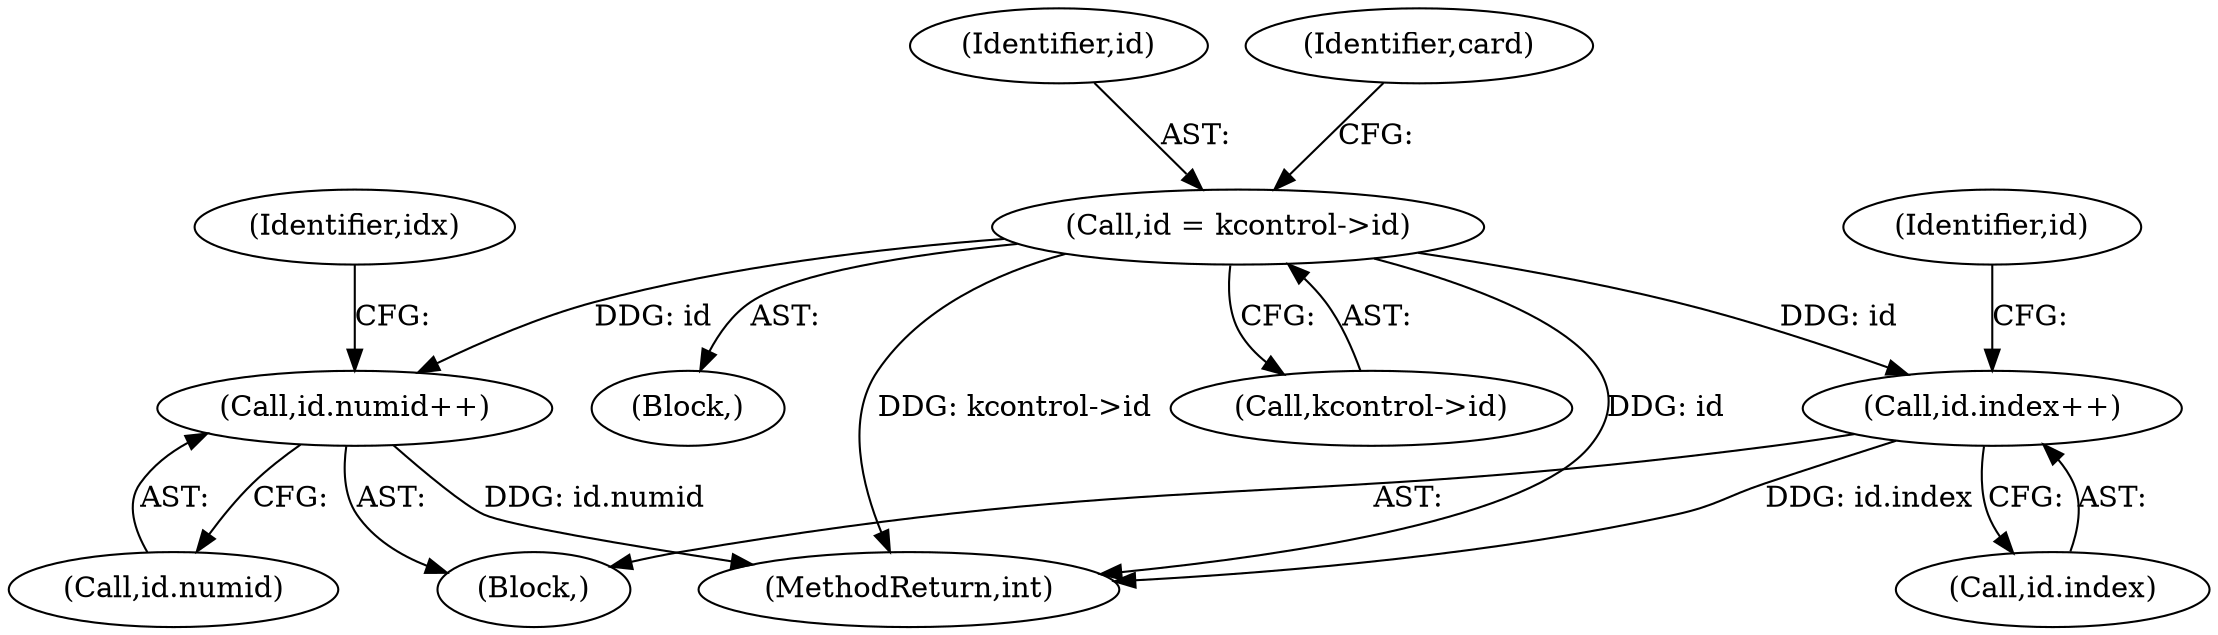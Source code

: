 digraph "0_linux_fd9f26e4eca5d08a27d12c0933fceef76ed9663d_1@pointer" {
"1000131" [label="(Call,id = kcontrol->id)"];
"1000255" [label="(Call,id.index++)"];
"1000259" [label="(Call,id.numid++)"];
"1000260" [label="(Call,id.numid)"];
"1000255" [label="(Call,id.index++)"];
"1000261" [label="(Identifier,id)"];
"1000104" [label="(Block,)"];
"1000132" [label="(Identifier,id)"];
"1000254" [label="(Block,)"];
"1000133" [label="(Call,kcontrol->id)"];
"1000259" [label="(Call,id.numid++)"];
"1000249" [label="(Identifier,idx)"];
"1000256" [label="(Call,id.index)"];
"1000131" [label="(Call,id = kcontrol->id)"];
"1000275" [label="(MethodReturn,int)"];
"1000139" [label="(Identifier,card)"];
"1000131" -> "1000104"  [label="AST: "];
"1000131" -> "1000133"  [label="CFG: "];
"1000132" -> "1000131"  [label="AST: "];
"1000133" -> "1000131"  [label="AST: "];
"1000139" -> "1000131"  [label="CFG: "];
"1000131" -> "1000275"  [label="DDG: id"];
"1000131" -> "1000275"  [label="DDG: kcontrol->id"];
"1000131" -> "1000255"  [label="DDG: id"];
"1000131" -> "1000259"  [label="DDG: id"];
"1000255" -> "1000254"  [label="AST: "];
"1000255" -> "1000256"  [label="CFG: "];
"1000256" -> "1000255"  [label="AST: "];
"1000261" -> "1000255"  [label="CFG: "];
"1000255" -> "1000275"  [label="DDG: id.index"];
"1000259" -> "1000254"  [label="AST: "];
"1000259" -> "1000260"  [label="CFG: "];
"1000260" -> "1000259"  [label="AST: "];
"1000249" -> "1000259"  [label="CFG: "];
"1000259" -> "1000275"  [label="DDG: id.numid"];
}
